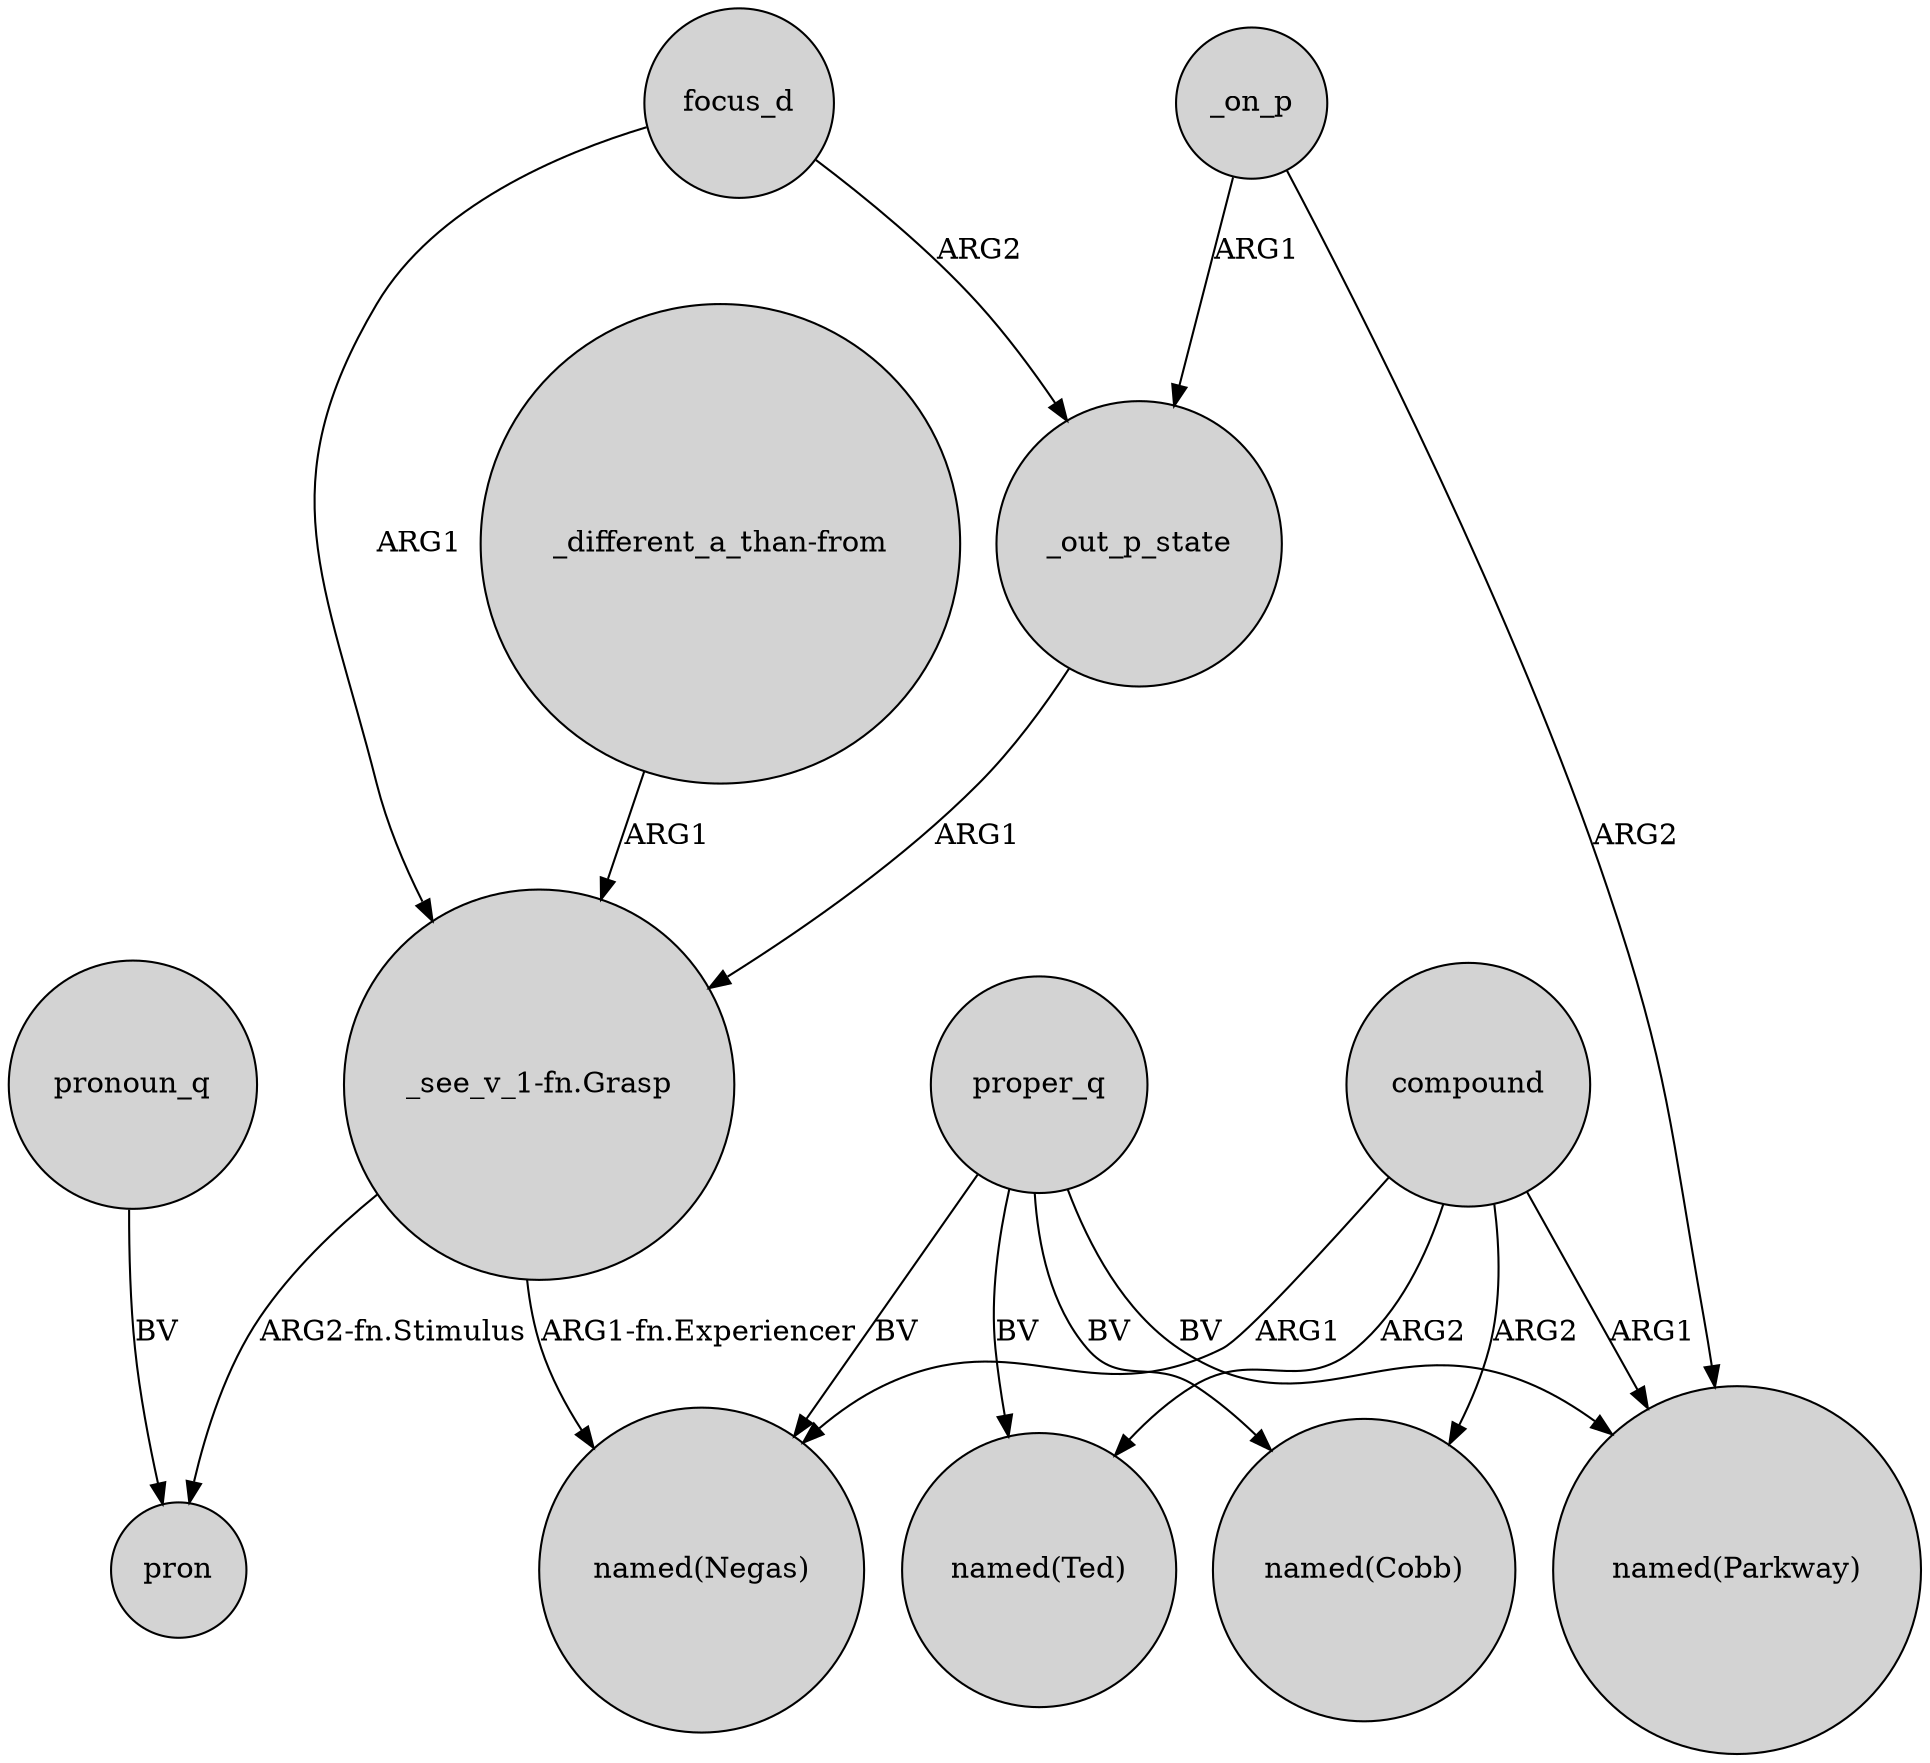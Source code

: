 digraph {
	node [shape=circle style=filled]
	compound -> "named(Parkway)" [label=ARG1]
	compound -> "named(Ted)" [label=ARG2]
	_on_p -> "named(Parkway)" [label=ARG2]
	compound -> "named(Cobb)" [label=ARG2]
	focus_d -> "_see_v_1-fn.Grasp" [label=ARG1]
	pronoun_q -> pron [label=BV]
	focus_d -> _out_p_state [label=ARG2]
	proper_q -> "named(Negas)" [label=BV]
	"_different_a_than-from" -> "_see_v_1-fn.Grasp" [label=ARG1]
	"_see_v_1-fn.Grasp" -> "named(Negas)" [label="ARG1-fn.Experiencer"]
	proper_q -> "named(Parkway)" [label=BV]
	_out_p_state -> "_see_v_1-fn.Grasp" [label=ARG1]
	proper_q -> "named(Ted)" [label=BV]
	"_see_v_1-fn.Grasp" -> pron [label="ARG2-fn.Stimulus"]
	compound -> "named(Negas)" [label=ARG1]
	proper_q -> "named(Cobb)" [label=BV]
	_on_p -> _out_p_state [label=ARG1]
}

